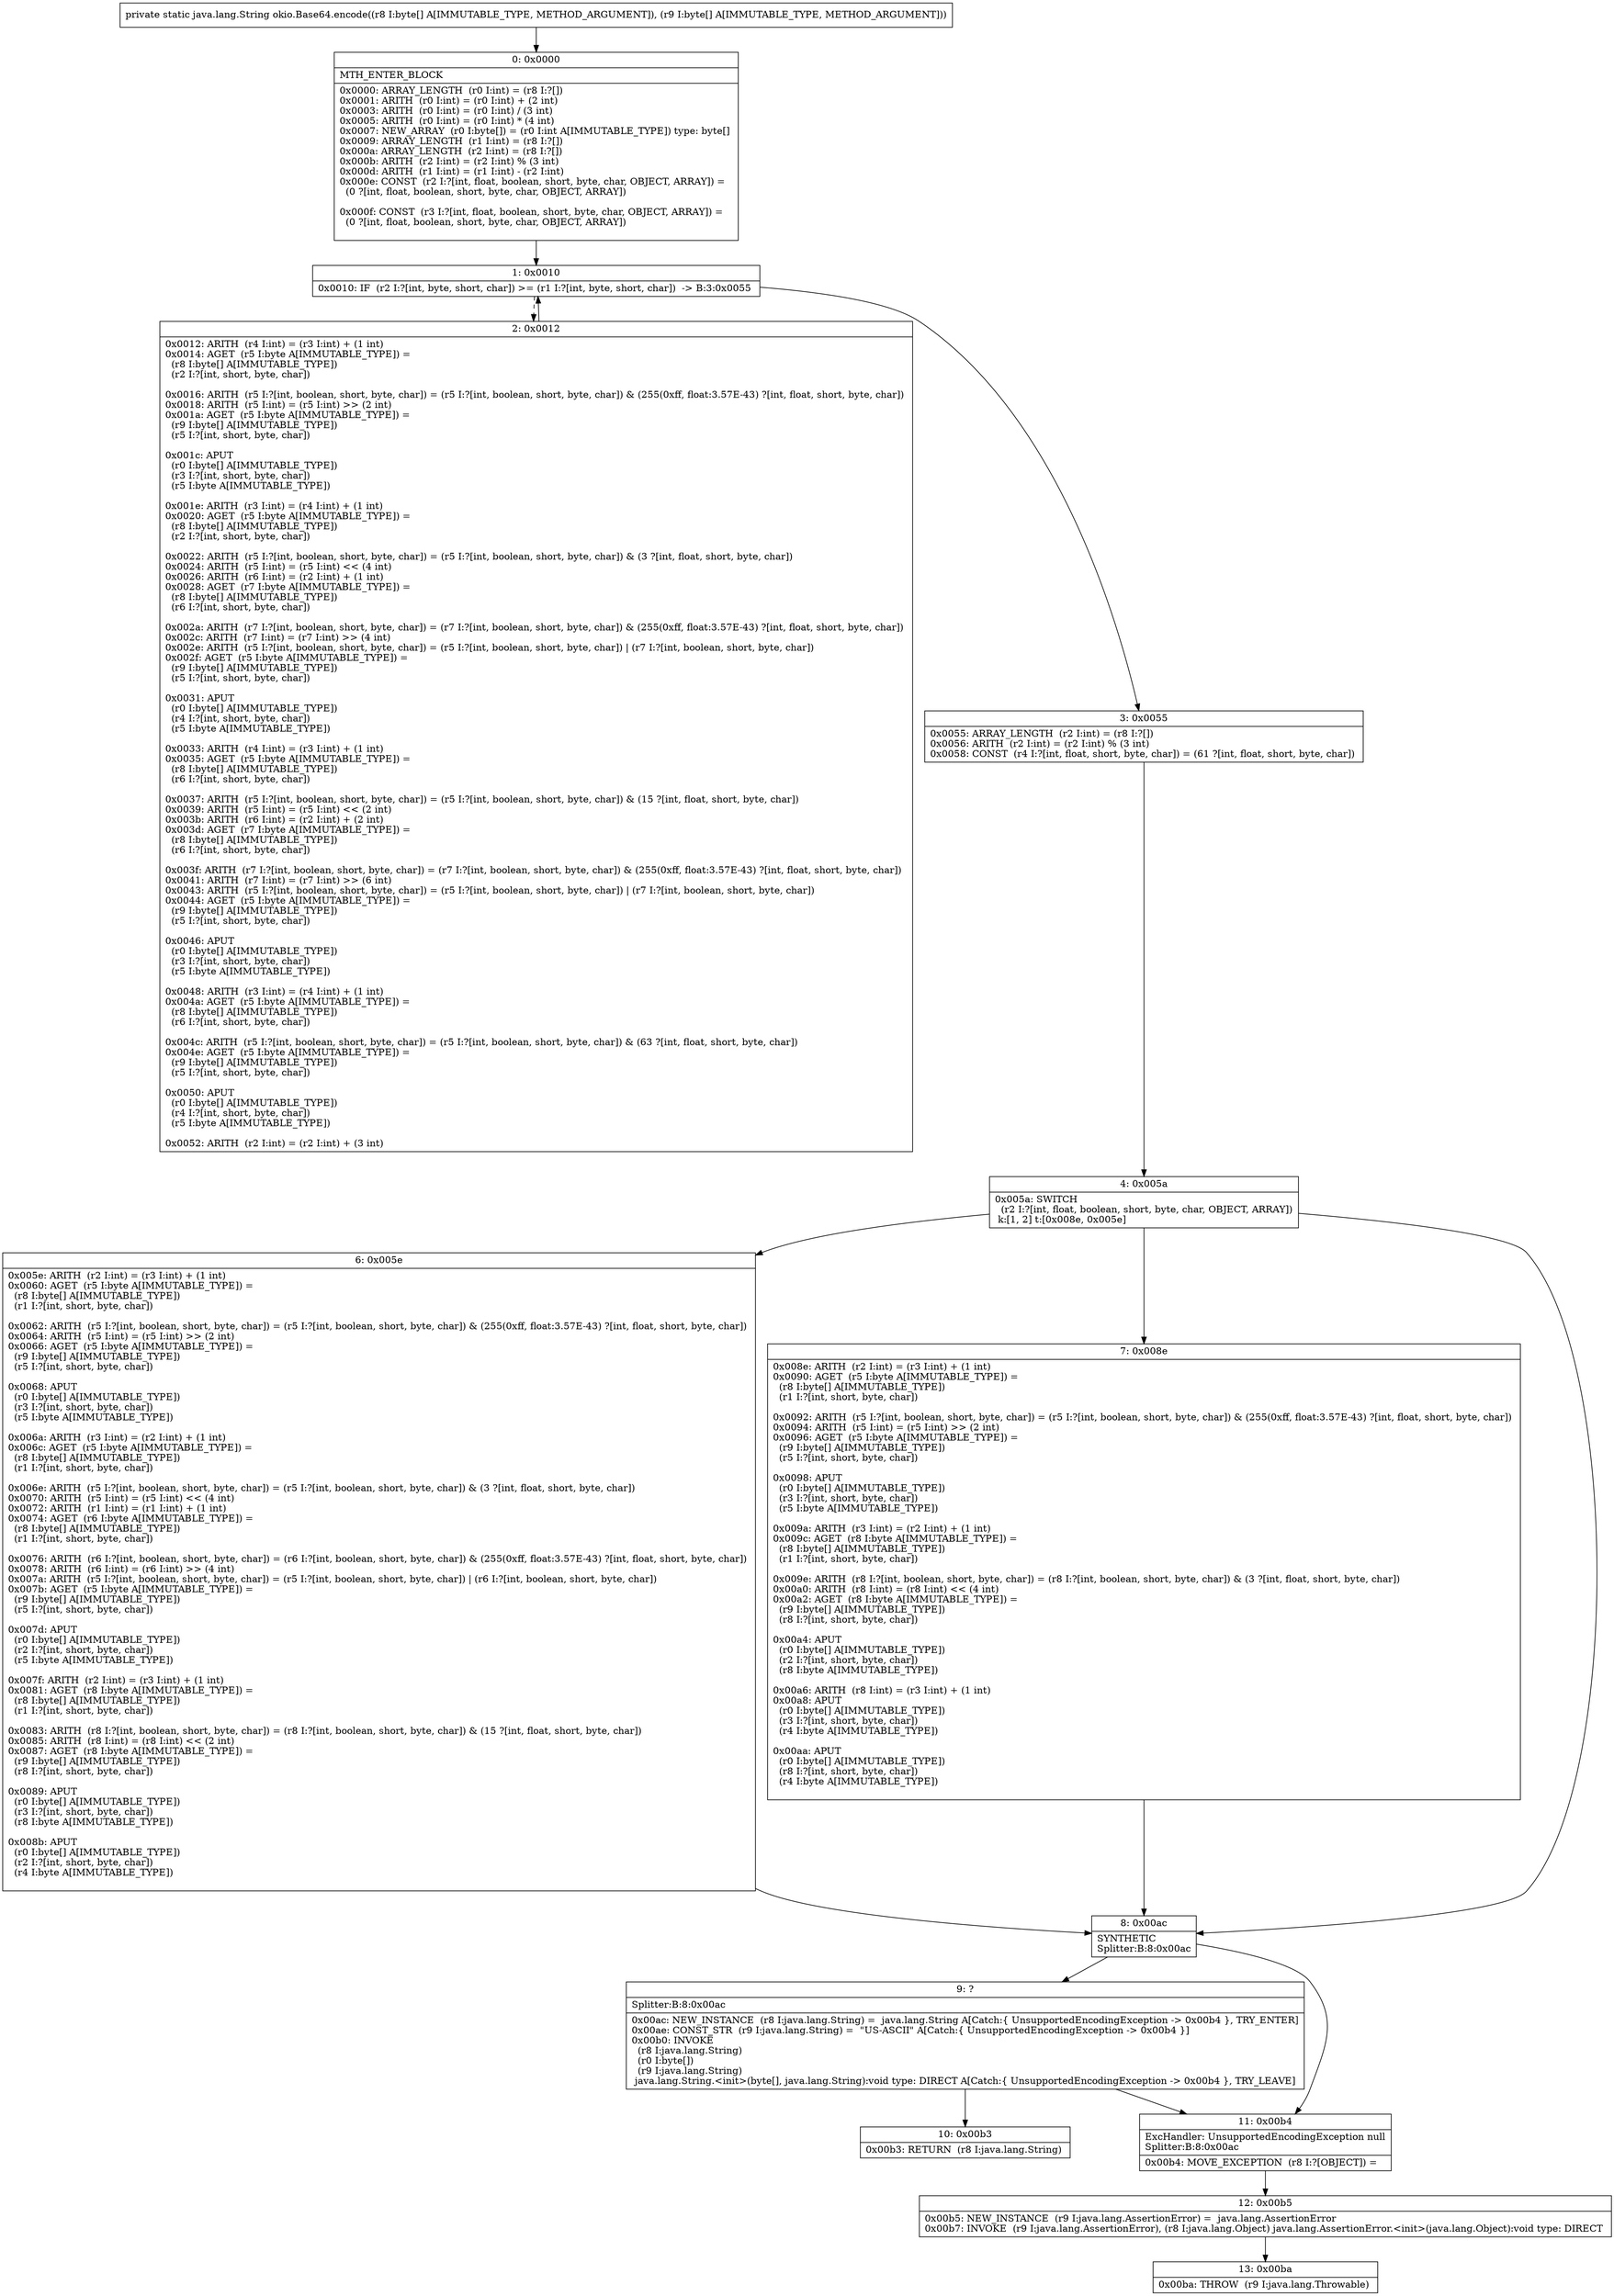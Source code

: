digraph "CFG forokio.Base64.encode([B[B)Ljava\/lang\/String;" {
Node_0 [shape=record,label="{0\:\ 0x0000|MTH_ENTER_BLOCK\l|0x0000: ARRAY_LENGTH  (r0 I:int) = (r8 I:?[]) \l0x0001: ARITH  (r0 I:int) = (r0 I:int) + (2 int) \l0x0003: ARITH  (r0 I:int) = (r0 I:int) \/ (3 int) \l0x0005: ARITH  (r0 I:int) = (r0 I:int) * (4 int) \l0x0007: NEW_ARRAY  (r0 I:byte[]) = (r0 I:int A[IMMUTABLE_TYPE]) type: byte[] \l0x0009: ARRAY_LENGTH  (r1 I:int) = (r8 I:?[]) \l0x000a: ARRAY_LENGTH  (r2 I:int) = (r8 I:?[]) \l0x000b: ARITH  (r2 I:int) = (r2 I:int) % (3 int) \l0x000d: ARITH  (r1 I:int) = (r1 I:int) \- (r2 I:int) \l0x000e: CONST  (r2 I:?[int, float, boolean, short, byte, char, OBJECT, ARRAY]) = \l  (0 ?[int, float, boolean, short, byte, char, OBJECT, ARRAY])\l \l0x000f: CONST  (r3 I:?[int, float, boolean, short, byte, char, OBJECT, ARRAY]) = \l  (0 ?[int, float, boolean, short, byte, char, OBJECT, ARRAY])\l \l}"];
Node_1 [shape=record,label="{1\:\ 0x0010|0x0010: IF  (r2 I:?[int, byte, short, char]) \>= (r1 I:?[int, byte, short, char])  \-\> B:3:0x0055 \l}"];
Node_2 [shape=record,label="{2\:\ 0x0012|0x0012: ARITH  (r4 I:int) = (r3 I:int) + (1 int) \l0x0014: AGET  (r5 I:byte A[IMMUTABLE_TYPE]) = \l  (r8 I:byte[] A[IMMUTABLE_TYPE])\l  (r2 I:?[int, short, byte, char])\l \l0x0016: ARITH  (r5 I:?[int, boolean, short, byte, char]) = (r5 I:?[int, boolean, short, byte, char]) & (255(0xff, float:3.57E\-43) ?[int, float, short, byte, char]) \l0x0018: ARITH  (r5 I:int) = (r5 I:int) \>\> (2 int) \l0x001a: AGET  (r5 I:byte A[IMMUTABLE_TYPE]) = \l  (r9 I:byte[] A[IMMUTABLE_TYPE])\l  (r5 I:?[int, short, byte, char])\l \l0x001c: APUT  \l  (r0 I:byte[] A[IMMUTABLE_TYPE])\l  (r3 I:?[int, short, byte, char])\l  (r5 I:byte A[IMMUTABLE_TYPE])\l \l0x001e: ARITH  (r3 I:int) = (r4 I:int) + (1 int) \l0x0020: AGET  (r5 I:byte A[IMMUTABLE_TYPE]) = \l  (r8 I:byte[] A[IMMUTABLE_TYPE])\l  (r2 I:?[int, short, byte, char])\l \l0x0022: ARITH  (r5 I:?[int, boolean, short, byte, char]) = (r5 I:?[int, boolean, short, byte, char]) & (3 ?[int, float, short, byte, char]) \l0x0024: ARITH  (r5 I:int) = (r5 I:int) \<\< (4 int) \l0x0026: ARITH  (r6 I:int) = (r2 I:int) + (1 int) \l0x0028: AGET  (r7 I:byte A[IMMUTABLE_TYPE]) = \l  (r8 I:byte[] A[IMMUTABLE_TYPE])\l  (r6 I:?[int, short, byte, char])\l \l0x002a: ARITH  (r7 I:?[int, boolean, short, byte, char]) = (r7 I:?[int, boolean, short, byte, char]) & (255(0xff, float:3.57E\-43) ?[int, float, short, byte, char]) \l0x002c: ARITH  (r7 I:int) = (r7 I:int) \>\> (4 int) \l0x002e: ARITH  (r5 I:?[int, boolean, short, byte, char]) = (r5 I:?[int, boolean, short, byte, char]) \| (r7 I:?[int, boolean, short, byte, char]) \l0x002f: AGET  (r5 I:byte A[IMMUTABLE_TYPE]) = \l  (r9 I:byte[] A[IMMUTABLE_TYPE])\l  (r5 I:?[int, short, byte, char])\l \l0x0031: APUT  \l  (r0 I:byte[] A[IMMUTABLE_TYPE])\l  (r4 I:?[int, short, byte, char])\l  (r5 I:byte A[IMMUTABLE_TYPE])\l \l0x0033: ARITH  (r4 I:int) = (r3 I:int) + (1 int) \l0x0035: AGET  (r5 I:byte A[IMMUTABLE_TYPE]) = \l  (r8 I:byte[] A[IMMUTABLE_TYPE])\l  (r6 I:?[int, short, byte, char])\l \l0x0037: ARITH  (r5 I:?[int, boolean, short, byte, char]) = (r5 I:?[int, boolean, short, byte, char]) & (15 ?[int, float, short, byte, char]) \l0x0039: ARITH  (r5 I:int) = (r5 I:int) \<\< (2 int) \l0x003b: ARITH  (r6 I:int) = (r2 I:int) + (2 int) \l0x003d: AGET  (r7 I:byte A[IMMUTABLE_TYPE]) = \l  (r8 I:byte[] A[IMMUTABLE_TYPE])\l  (r6 I:?[int, short, byte, char])\l \l0x003f: ARITH  (r7 I:?[int, boolean, short, byte, char]) = (r7 I:?[int, boolean, short, byte, char]) & (255(0xff, float:3.57E\-43) ?[int, float, short, byte, char]) \l0x0041: ARITH  (r7 I:int) = (r7 I:int) \>\> (6 int) \l0x0043: ARITH  (r5 I:?[int, boolean, short, byte, char]) = (r5 I:?[int, boolean, short, byte, char]) \| (r7 I:?[int, boolean, short, byte, char]) \l0x0044: AGET  (r5 I:byte A[IMMUTABLE_TYPE]) = \l  (r9 I:byte[] A[IMMUTABLE_TYPE])\l  (r5 I:?[int, short, byte, char])\l \l0x0046: APUT  \l  (r0 I:byte[] A[IMMUTABLE_TYPE])\l  (r3 I:?[int, short, byte, char])\l  (r5 I:byte A[IMMUTABLE_TYPE])\l \l0x0048: ARITH  (r3 I:int) = (r4 I:int) + (1 int) \l0x004a: AGET  (r5 I:byte A[IMMUTABLE_TYPE]) = \l  (r8 I:byte[] A[IMMUTABLE_TYPE])\l  (r6 I:?[int, short, byte, char])\l \l0x004c: ARITH  (r5 I:?[int, boolean, short, byte, char]) = (r5 I:?[int, boolean, short, byte, char]) & (63 ?[int, float, short, byte, char]) \l0x004e: AGET  (r5 I:byte A[IMMUTABLE_TYPE]) = \l  (r9 I:byte[] A[IMMUTABLE_TYPE])\l  (r5 I:?[int, short, byte, char])\l \l0x0050: APUT  \l  (r0 I:byte[] A[IMMUTABLE_TYPE])\l  (r4 I:?[int, short, byte, char])\l  (r5 I:byte A[IMMUTABLE_TYPE])\l \l0x0052: ARITH  (r2 I:int) = (r2 I:int) + (3 int) \l}"];
Node_3 [shape=record,label="{3\:\ 0x0055|0x0055: ARRAY_LENGTH  (r2 I:int) = (r8 I:?[]) \l0x0056: ARITH  (r2 I:int) = (r2 I:int) % (3 int) \l0x0058: CONST  (r4 I:?[int, float, short, byte, char]) = (61 ?[int, float, short, byte, char]) \l}"];
Node_4 [shape=record,label="{4\:\ 0x005a|0x005a: SWITCH  \l  (r2 I:?[int, float, boolean, short, byte, char, OBJECT, ARRAY])\l k:[1, 2] t:[0x008e, 0x005e] \l}"];
Node_6 [shape=record,label="{6\:\ 0x005e|0x005e: ARITH  (r2 I:int) = (r3 I:int) + (1 int) \l0x0060: AGET  (r5 I:byte A[IMMUTABLE_TYPE]) = \l  (r8 I:byte[] A[IMMUTABLE_TYPE])\l  (r1 I:?[int, short, byte, char])\l \l0x0062: ARITH  (r5 I:?[int, boolean, short, byte, char]) = (r5 I:?[int, boolean, short, byte, char]) & (255(0xff, float:3.57E\-43) ?[int, float, short, byte, char]) \l0x0064: ARITH  (r5 I:int) = (r5 I:int) \>\> (2 int) \l0x0066: AGET  (r5 I:byte A[IMMUTABLE_TYPE]) = \l  (r9 I:byte[] A[IMMUTABLE_TYPE])\l  (r5 I:?[int, short, byte, char])\l \l0x0068: APUT  \l  (r0 I:byte[] A[IMMUTABLE_TYPE])\l  (r3 I:?[int, short, byte, char])\l  (r5 I:byte A[IMMUTABLE_TYPE])\l \l0x006a: ARITH  (r3 I:int) = (r2 I:int) + (1 int) \l0x006c: AGET  (r5 I:byte A[IMMUTABLE_TYPE]) = \l  (r8 I:byte[] A[IMMUTABLE_TYPE])\l  (r1 I:?[int, short, byte, char])\l \l0x006e: ARITH  (r5 I:?[int, boolean, short, byte, char]) = (r5 I:?[int, boolean, short, byte, char]) & (3 ?[int, float, short, byte, char]) \l0x0070: ARITH  (r5 I:int) = (r5 I:int) \<\< (4 int) \l0x0072: ARITH  (r1 I:int) = (r1 I:int) + (1 int) \l0x0074: AGET  (r6 I:byte A[IMMUTABLE_TYPE]) = \l  (r8 I:byte[] A[IMMUTABLE_TYPE])\l  (r1 I:?[int, short, byte, char])\l \l0x0076: ARITH  (r6 I:?[int, boolean, short, byte, char]) = (r6 I:?[int, boolean, short, byte, char]) & (255(0xff, float:3.57E\-43) ?[int, float, short, byte, char]) \l0x0078: ARITH  (r6 I:int) = (r6 I:int) \>\> (4 int) \l0x007a: ARITH  (r5 I:?[int, boolean, short, byte, char]) = (r5 I:?[int, boolean, short, byte, char]) \| (r6 I:?[int, boolean, short, byte, char]) \l0x007b: AGET  (r5 I:byte A[IMMUTABLE_TYPE]) = \l  (r9 I:byte[] A[IMMUTABLE_TYPE])\l  (r5 I:?[int, short, byte, char])\l \l0x007d: APUT  \l  (r0 I:byte[] A[IMMUTABLE_TYPE])\l  (r2 I:?[int, short, byte, char])\l  (r5 I:byte A[IMMUTABLE_TYPE])\l \l0x007f: ARITH  (r2 I:int) = (r3 I:int) + (1 int) \l0x0081: AGET  (r8 I:byte A[IMMUTABLE_TYPE]) = \l  (r8 I:byte[] A[IMMUTABLE_TYPE])\l  (r1 I:?[int, short, byte, char])\l \l0x0083: ARITH  (r8 I:?[int, boolean, short, byte, char]) = (r8 I:?[int, boolean, short, byte, char]) & (15 ?[int, float, short, byte, char]) \l0x0085: ARITH  (r8 I:int) = (r8 I:int) \<\< (2 int) \l0x0087: AGET  (r8 I:byte A[IMMUTABLE_TYPE]) = \l  (r9 I:byte[] A[IMMUTABLE_TYPE])\l  (r8 I:?[int, short, byte, char])\l \l0x0089: APUT  \l  (r0 I:byte[] A[IMMUTABLE_TYPE])\l  (r3 I:?[int, short, byte, char])\l  (r8 I:byte A[IMMUTABLE_TYPE])\l \l0x008b: APUT  \l  (r0 I:byte[] A[IMMUTABLE_TYPE])\l  (r2 I:?[int, short, byte, char])\l  (r4 I:byte A[IMMUTABLE_TYPE])\l \l}"];
Node_7 [shape=record,label="{7\:\ 0x008e|0x008e: ARITH  (r2 I:int) = (r3 I:int) + (1 int) \l0x0090: AGET  (r5 I:byte A[IMMUTABLE_TYPE]) = \l  (r8 I:byte[] A[IMMUTABLE_TYPE])\l  (r1 I:?[int, short, byte, char])\l \l0x0092: ARITH  (r5 I:?[int, boolean, short, byte, char]) = (r5 I:?[int, boolean, short, byte, char]) & (255(0xff, float:3.57E\-43) ?[int, float, short, byte, char]) \l0x0094: ARITH  (r5 I:int) = (r5 I:int) \>\> (2 int) \l0x0096: AGET  (r5 I:byte A[IMMUTABLE_TYPE]) = \l  (r9 I:byte[] A[IMMUTABLE_TYPE])\l  (r5 I:?[int, short, byte, char])\l \l0x0098: APUT  \l  (r0 I:byte[] A[IMMUTABLE_TYPE])\l  (r3 I:?[int, short, byte, char])\l  (r5 I:byte A[IMMUTABLE_TYPE])\l \l0x009a: ARITH  (r3 I:int) = (r2 I:int) + (1 int) \l0x009c: AGET  (r8 I:byte A[IMMUTABLE_TYPE]) = \l  (r8 I:byte[] A[IMMUTABLE_TYPE])\l  (r1 I:?[int, short, byte, char])\l \l0x009e: ARITH  (r8 I:?[int, boolean, short, byte, char]) = (r8 I:?[int, boolean, short, byte, char]) & (3 ?[int, float, short, byte, char]) \l0x00a0: ARITH  (r8 I:int) = (r8 I:int) \<\< (4 int) \l0x00a2: AGET  (r8 I:byte A[IMMUTABLE_TYPE]) = \l  (r9 I:byte[] A[IMMUTABLE_TYPE])\l  (r8 I:?[int, short, byte, char])\l \l0x00a4: APUT  \l  (r0 I:byte[] A[IMMUTABLE_TYPE])\l  (r2 I:?[int, short, byte, char])\l  (r8 I:byte A[IMMUTABLE_TYPE])\l \l0x00a6: ARITH  (r8 I:int) = (r3 I:int) + (1 int) \l0x00a8: APUT  \l  (r0 I:byte[] A[IMMUTABLE_TYPE])\l  (r3 I:?[int, short, byte, char])\l  (r4 I:byte A[IMMUTABLE_TYPE])\l \l0x00aa: APUT  \l  (r0 I:byte[] A[IMMUTABLE_TYPE])\l  (r8 I:?[int, short, byte, char])\l  (r4 I:byte A[IMMUTABLE_TYPE])\l \l}"];
Node_8 [shape=record,label="{8\:\ 0x00ac|SYNTHETIC\lSplitter:B:8:0x00ac\l}"];
Node_9 [shape=record,label="{9\:\ ?|Splitter:B:8:0x00ac\l|0x00ac: NEW_INSTANCE  (r8 I:java.lang.String) =  java.lang.String A[Catch:\{ UnsupportedEncodingException \-\> 0x00b4 \}, TRY_ENTER]\l0x00ae: CONST_STR  (r9 I:java.lang.String) =  \"US\-ASCII\" A[Catch:\{ UnsupportedEncodingException \-\> 0x00b4 \}]\l0x00b0: INVOKE  \l  (r8 I:java.lang.String)\l  (r0 I:byte[])\l  (r9 I:java.lang.String)\l java.lang.String.\<init\>(byte[], java.lang.String):void type: DIRECT A[Catch:\{ UnsupportedEncodingException \-\> 0x00b4 \}, TRY_LEAVE]\l}"];
Node_10 [shape=record,label="{10\:\ 0x00b3|0x00b3: RETURN  (r8 I:java.lang.String) \l}"];
Node_11 [shape=record,label="{11\:\ 0x00b4|ExcHandler: UnsupportedEncodingException null\lSplitter:B:8:0x00ac\l|0x00b4: MOVE_EXCEPTION  (r8 I:?[OBJECT]) =  \l}"];
Node_12 [shape=record,label="{12\:\ 0x00b5|0x00b5: NEW_INSTANCE  (r9 I:java.lang.AssertionError) =  java.lang.AssertionError \l0x00b7: INVOKE  (r9 I:java.lang.AssertionError), (r8 I:java.lang.Object) java.lang.AssertionError.\<init\>(java.lang.Object):void type: DIRECT \l}"];
Node_13 [shape=record,label="{13\:\ 0x00ba|0x00ba: THROW  (r9 I:java.lang.Throwable) \l}"];
MethodNode[shape=record,label="{private static java.lang.String okio.Base64.encode((r8 I:byte[] A[IMMUTABLE_TYPE, METHOD_ARGUMENT]), (r9 I:byte[] A[IMMUTABLE_TYPE, METHOD_ARGUMENT])) }"];
MethodNode -> Node_0;
Node_0 -> Node_1;
Node_1 -> Node_2[style=dashed];
Node_1 -> Node_3;
Node_2 -> Node_1;
Node_3 -> Node_4;
Node_4 -> Node_6;
Node_4 -> Node_7;
Node_4 -> Node_8;
Node_6 -> Node_8;
Node_7 -> Node_8;
Node_8 -> Node_9;
Node_8 -> Node_11;
Node_9 -> Node_10;
Node_9 -> Node_11;
Node_11 -> Node_12;
Node_12 -> Node_13;
}


